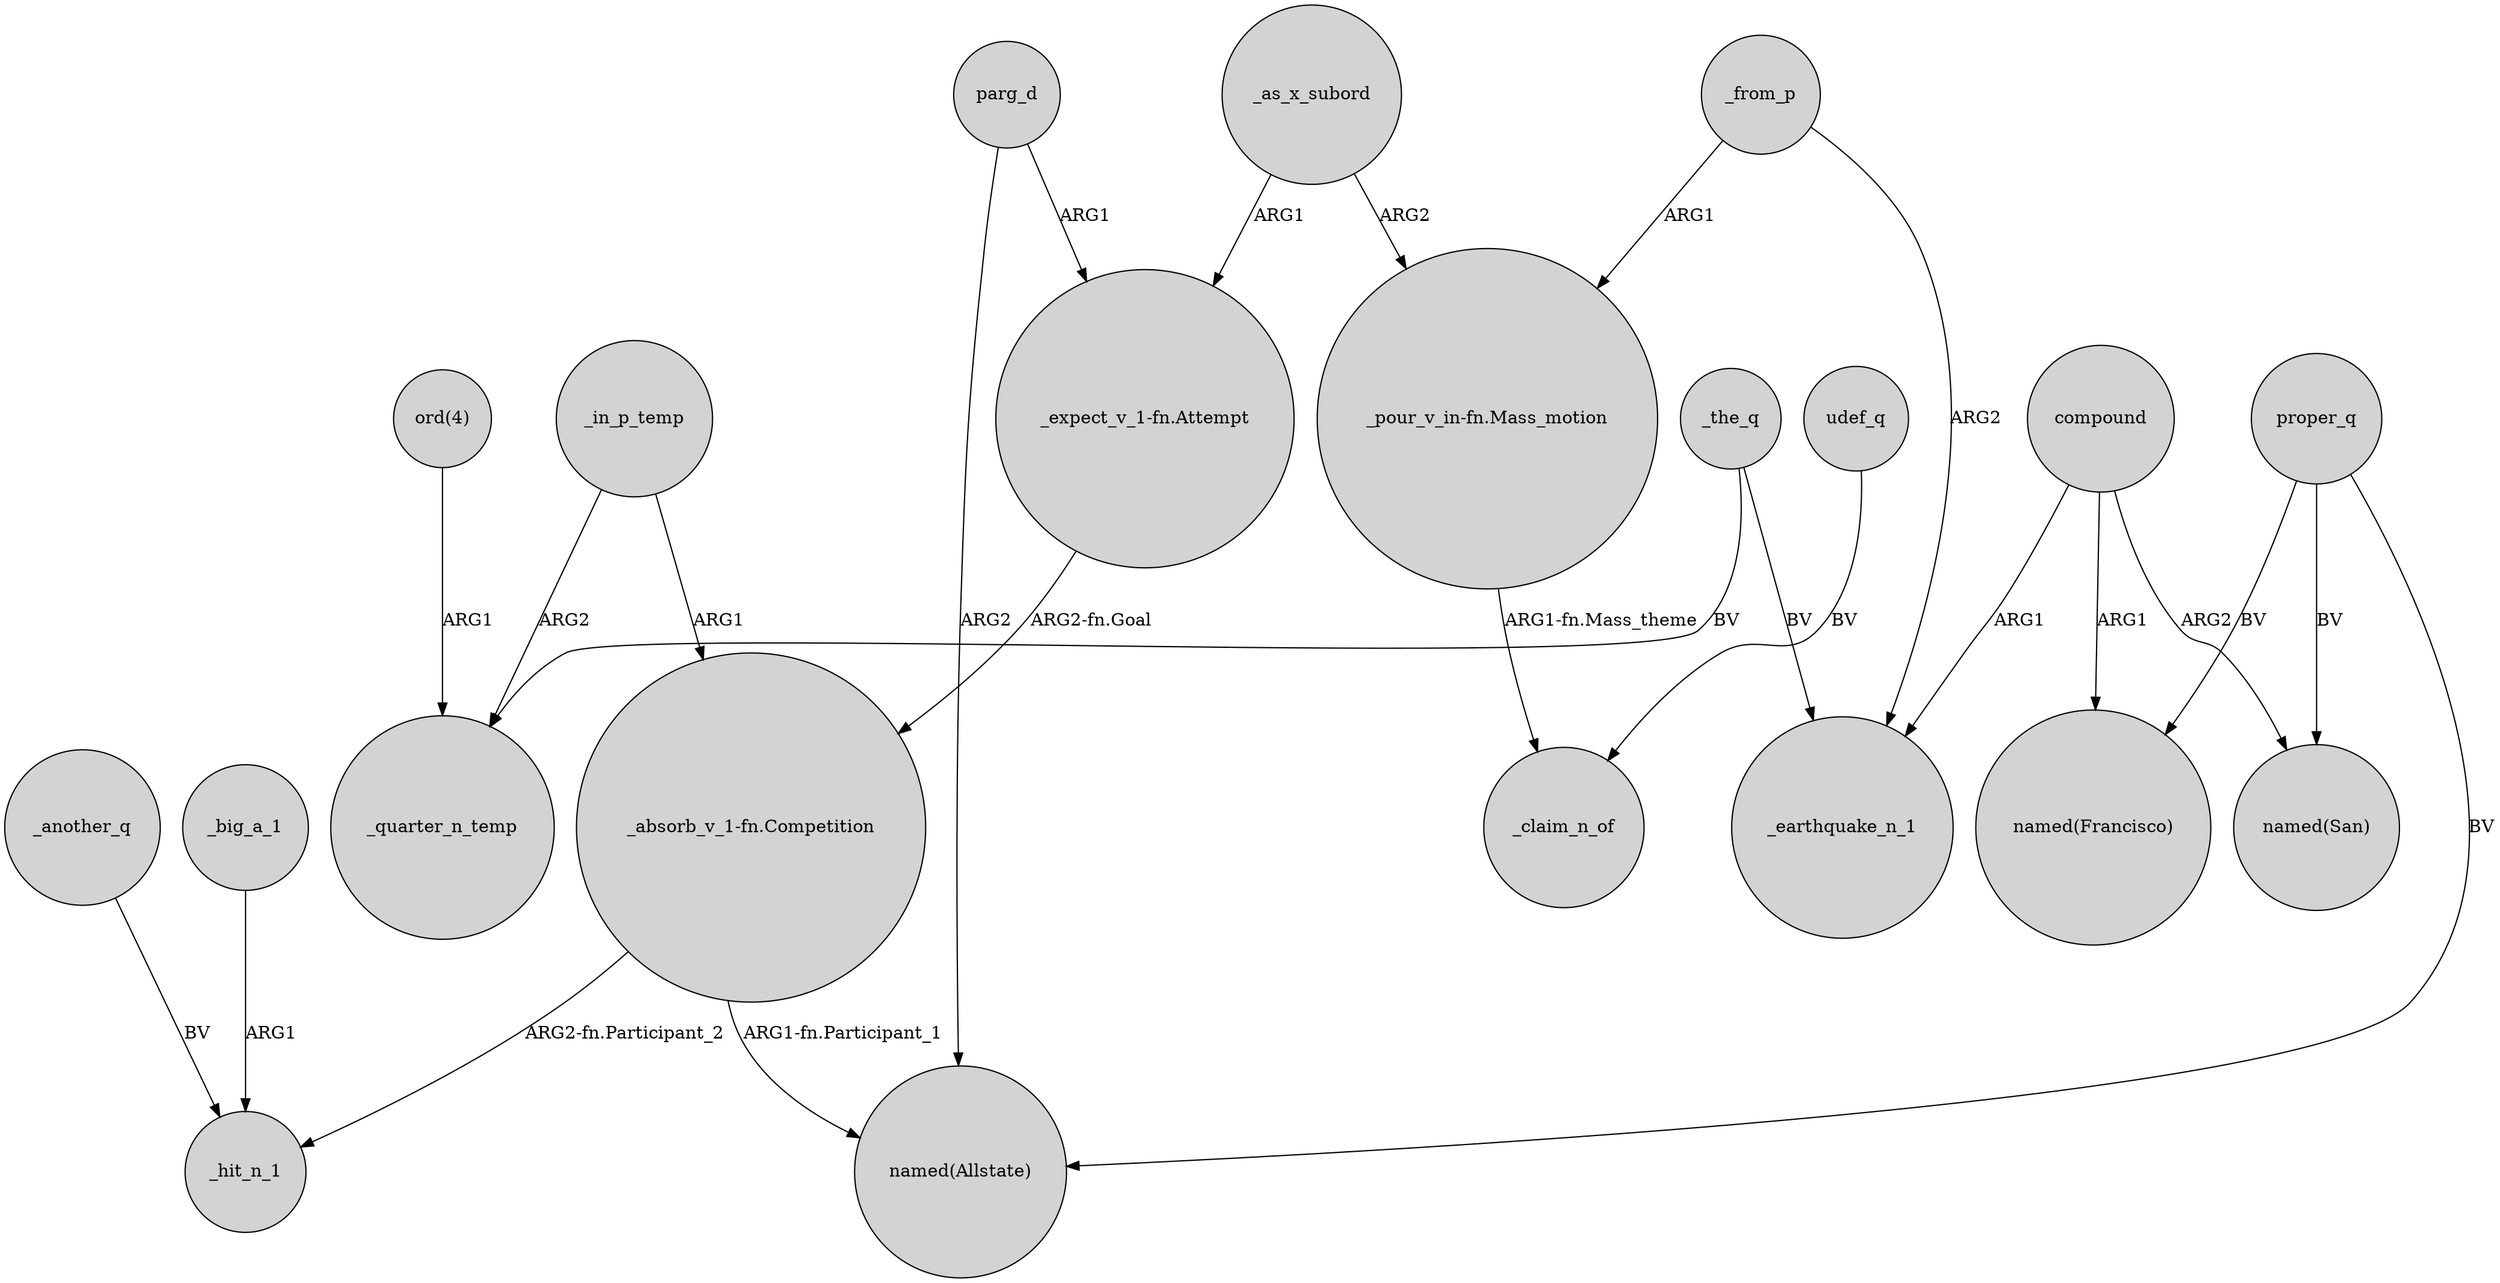 digraph {
	node [shape=circle style=filled]
	proper_q -> "named(Allstate)" [label=BV]
	_in_p_temp -> _quarter_n_temp [label=ARG2]
	udef_q -> _claim_n_of [label=BV]
	_from_p -> "_pour_v_in-fn.Mass_motion" [label=ARG1]
	_the_q -> _quarter_n_temp [label=BV]
	_another_q -> _hit_n_1 [label=BV]
	"_absorb_v_1-fn.Competition" -> _hit_n_1 [label="ARG2-fn.Participant_2"]
	_in_p_temp -> "_absorb_v_1-fn.Competition" [label=ARG1]
	_as_x_subord -> "_expect_v_1-fn.Attempt" [label=ARG1]
	_from_p -> _earthquake_n_1 [label=ARG2]
	_as_x_subord -> "_pour_v_in-fn.Mass_motion" [label=ARG2]
	"_absorb_v_1-fn.Competition" -> "named(Allstate)" [label="ARG1-fn.Participant_1"]
	compound -> "named(Francisco)" [label=ARG1]
	"ord(4)" -> _quarter_n_temp [label=ARG1]
	compound -> _earthquake_n_1 [label=ARG1]
	"_pour_v_in-fn.Mass_motion" -> _claim_n_of [label="ARG1-fn.Mass_theme"]
	compound -> "named(San)" [label=ARG2]
	_big_a_1 -> _hit_n_1 [label=ARG1]
	proper_q -> "named(San)" [label=BV]
	"_expect_v_1-fn.Attempt" -> "_absorb_v_1-fn.Competition" [label="ARG2-fn.Goal"]
	proper_q -> "named(Francisco)" [label=BV]
	parg_d -> "named(Allstate)" [label=ARG2]
	_the_q -> _earthquake_n_1 [label=BV]
	parg_d -> "_expect_v_1-fn.Attempt" [label=ARG1]
}
